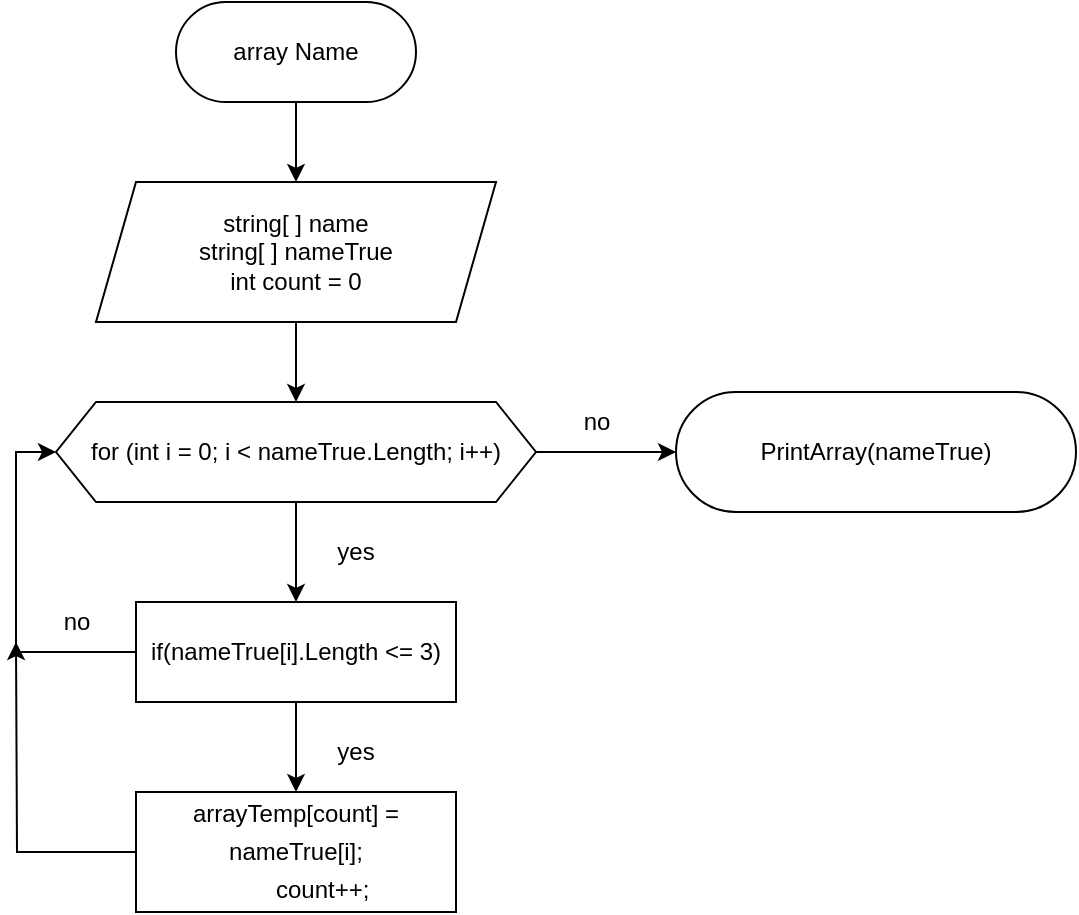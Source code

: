 <mxfile>
    <diagram id="zQVXSoWNfqgtRT83JAz7" name="Страница 1">
        <mxGraphModel dx="665" dy="223" grid="1" gridSize="10" guides="1" tooltips="1" connect="1" arrows="1" fold="1" page="1" pageScale="1" pageWidth="827" pageHeight="1169" math="0" shadow="0">
            <root>
                <mxCell id="0"/>
                <mxCell id="1" parent="0"/>
                <mxCell id="DewuqjFY-44jXUmkF7Ud-4" value="" style="edgeStyle=orthogonalEdgeStyle;rounded=0;orthogonalLoop=1;jettySize=auto;html=1;" parent="1" source="DewuqjFY-44jXUmkF7Ud-1" target="DewuqjFY-44jXUmkF7Ud-3" edge="1">
                    <mxGeometry relative="1" as="geometry"/>
                </mxCell>
                <mxCell id="DewuqjFY-44jXUmkF7Ud-1" value="array Name" style="rounded=1;whiteSpace=wrap;html=1;arcSize=50;" parent="1" vertex="1">
                    <mxGeometry x="240" y="130" width="120" height="50" as="geometry"/>
                </mxCell>
                <mxCell id="DewuqjFY-44jXUmkF7Ud-16" value="" style="edgeStyle=orthogonalEdgeStyle;rounded=0;orthogonalLoop=1;jettySize=auto;html=1;fontFamily=Helvetica;fontSize=12;fontColor=#000000;" parent="1" source="DewuqjFY-44jXUmkF7Ud-3" target="DewuqjFY-44jXUmkF7Ud-15" edge="1">
                    <mxGeometry relative="1" as="geometry"/>
                </mxCell>
                <mxCell id="DewuqjFY-44jXUmkF7Ud-3" value="&lt;span style=&quot;background-color: rgb(255, 255, 255);&quot;&gt;string[ ] name&lt;br&gt;&lt;/span&gt;&lt;span style=&quot;background-color: rgb(255, 255, 255);&quot;&gt;string[ ]&amp;nbsp;&lt;/span&gt;&lt;span style=&quot;background-color: rgb(255, 255, 255);&quot;&gt;nameTrue&lt;br&gt;int count = 0&lt;/span&gt;" style="shape=parallelogram;perimeter=parallelogramPerimeter;whiteSpace=wrap;html=1;fixedSize=1;rounded=1;arcSize=0;fontColor=#000000;" parent="1" vertex="1">
                    <mxGeometry x="200" y="220" width="200" height="70" as="geometry"/>
                </mxCell>
                <mxCell id="DewuqjFY-44jXUmkF7Ud-19" style="edgeStyle=orthogonalEdgeStyle;rounded=0;orthogonalLoop=1;jettySize=auto;html=1;exitX=0;exitY=0.5;exitDx=0;exitDy=0;entryX=0;entryY=0.5;entryDx=0;entryDy=0;fontFamily=Helvetica;fontSize=12;fontColor=#000000;" parent="1" source="DewuqjFY-44jXUmkF7Ud-5" target="DewuqjFY-44jXUmkF7Ud-15" edge="1">
                    <mxGeometry relative="1" as="geometry"/>
                </mxCell>
                <mxCell id="DewuqjFY-44jXUmkF7Ud-21" value="" style="edgeStyle=orthogonalEdgeStyle;rounded=0;orthogonalLoop=1;jettySize=auto;html=1;fontFamily=Helvetica;fontSize=12;fontColor=#000000;" parent="1" source="DewuqjFY-44jXUmkF7Ud-5" target="DewuqjFY-44jXUmkF7Ud-20" edge="1">
                    <mxGeometry relative="1" as="geometry"/>
                </mxCell>
                <mxCell id="DewuqjFY-44jXUmkF7Ud-5" value="&lt;div style=&quot;line-height: 19px;&quot;&gt;&lt;span style=&quot;background-color: rgb(255, 255, 255);&quot;&gt;&lt;font color=&quot;#000000&quot; style=&quot;font-size: 12px;&quot;&gt;if(nameTrue[i].Length &amp;lt;= 3)&lt;/font&gt;&lt;/span&gt;&lt;/div&gt;" style="whiteSpace=wrap;html=1;rounded=1;arcSize=0;" parent="1" vertex="1">
                    <mxGeometry x="220" y="430" width="160" height="50" as="geometry"/>
                </mxCell>
                <mxCell id="DewuqjFY-44jXUmkF7Ud-11" value="&lt;span style=&quot;background-color: rgb(255, 255, 255);&quot;&gt;&lt;font color=&quot;#000000&quot;&gt;PrintArray(nameTrue)&lt;/font&gt;&lt;/span&gt;" style="rounded=1;whiteSpace=wrap;html=1;arcSize=50;" parent="1" vertex="1">
                    <mxGeometry x="490" y="325" width="200" height="60" as="geometry"/>
                </mxCell>
                <mxCell id="DewuqjFY-44jXUmkF7Ud-17" value="" style="edgeStyle=orthogonalEdgeStyle;rounded=0;orthogonalLoop=1;jettySize=auto;html=1;fontFamily=Helvetica;fontSize=12;fontColor=#000000;" parent="1" source="DewuqjFY-44jXUmkF7Ud-15" target="DewuqjFY-44jXUmkF7Ud-5" edge="1">
                    <mxGeometry relative="1" as="geometry"/>
                </mxCell>
                <mxCell id="DewuqjFY-44jXUmkF7Ud-18" value="" style="edgeStyle=orthogonalEdgeStyle;rounded=0;orthogonalLoop=1;jettySize=auto;html=1;fontFamily=Helvetica;fontSize=12;fontColor=#000000;" parent="1" source="DewuqjFY-44jXUmkF7Ud-15" target="DewuqjFY-44jXUmkF7Ud-11" edge="1">
                    <mxGeometry relative="1" as="geometry"/>
                </mxCell>
                <mxCell id="DewuqjFY-44jXUmkF7Ud-15" value="&lt;div style=&quot;line-height: 19px;&quot;&gt;&lt;span style=&quot;background-color: rgb(255, 255, 255);&quot;&gt;&lt;font style=&quot;font-size: 12px;&quot;&gt;for (int i = 0; i &amp;lt;&amp;nbsp;&lt;/font&gt;&lt;/span&gt;nameTrue.Length; i++)&lt;/div&gt;" style="shape=hexagon;perimeter=hexagonPerimeter2;whiteSpace=wrap;html=1;fixedSize=1;labelBackgroundColor=#FFFFFF;fontFamily=Helvetica;fontSize=12;fontColor=#000000;fillColor=none;" parent="1" vertex="1">
                    <mxGeometry x="180" y="330" width="240" height="50" as="geometry"/>
                </mxCell>
                <mxCell id="DewuqjFY-44jXUmkF7Ud-24" style="edgeStyle=orthogonalEdgeStyle;rounded=0;orthogonalLoop=1;jettySize=auto;html=1;exitX=0;exitY=0.5;exitDx=0;exitDy=0;fontFamily=Helvetica;fontSize=12;fontColor=#000000;" parent="1" source="DewuqjFY-44jXUmkF7Ud-20" edge="1">
                    <mxGeometry relative="1" as="geometry">
                        <mxPoint x="160" y="450" as="targetPoint"/>
                    </mxGeometry>
                </mxCell>
                <mxCell id="DewuqjFY-44jXUmkF7Ud-20" value="&lt;div style=&quot;line-height: 19px;&quot;&gt;&lt;div style=&quot;&quot;&gt;&lt;span style=&quot;background-color: rgb(255, 255, 255);&quot;&gt;&lt;font color=&quot;#000000&quot; style=&quot;font-size: 12px;&quot;&gt;arrayTemp[count] = nameTrue[i];&lt;/font&gt;&lt;/span&gt;&lt;/div&gt;&lt;div style=&quot;&quot;&gt;&lt;span style=&quot;background-color: rgb(255, 255, 255);&quot;&gt;&lt;font color=&quot;#000000&quot; style=&quot;font-size: 12px;&quot;&gt;&amp;nbsp; &amp;nbsp; &amp;nbsp; &amp;nbsp; count++;&lt;/font&gt;&lt;/span&gt;&lt;/div&gt;&lt;/div&gt;" style="whiteSpace=wrap;html=1;rounded=1;arcSize=0;" parent="1" vertex="1">
                    <mxGeometry x="220" y="525" width="160" height="60" as="geometry"/>
                </mxCell>
                <mxCell id="DewuqjFY-44jXUmkF7Ud-22" value="yes" style="text;html=1;strokeColor=none;fillColor=none;align=center;verticalAlign=middle;whiteSpace=wrap;rounded=0;labelBackgroundColor=#FFFFFF;fontFamily=Helvetica;fontSize=12;fontColor=#000000;" parent="1" vertex="1">
                    <mxGeometry x="300" y="490" width="60" height="30" as="geometry"/>
                </mxCell>
                <mxCell id="DewuqjFY-44jXUmkF7Ud-23" value="no" style="text;html=1;align=center;verticalAlign=middle;resizable=0;points=[];autosize=1;strokeColor=none;fillColor=none;fontSize=12;fontFamily=Helvetica;fontColor=#000000;" parent="1" vertex="1">
                    <mxGeometry x="170" y="425" width="40" height="30" as="geometry"/>
                </mxCell>
                <mxCell id="DewuqjFY-44jXUmkF7Ud-25" value="no" style="text;html=1;align=center;verticalAlign=middle;resizable=0;points=[];autosize=1;strokeColor=none;fillColor=none;fontSize=12;fontFamily=Helvetica;fontColor=#000000;" parent="1" vertex="1">
                    <mxGeometry x="430" y="325" width="40" height="30" as="geometry"/>
                </mxCell>
                <mxCell id="DewuqjFY-44jXUmkF7Ud-26" value="yes" style="text;html=1;strokeColor=none;fillColor=none;align=center;verticalAlign=middle;whiteSpace=wrap;rounded=0;labelBackgroundColor=#FFFFFF;fontFamily=Helvetica;fontSize=12;fontColor=#000000;" parent="1" vertex="1">
                    <mxGeometry x="300" y="390" width="60" height="30" as="geometry"/>
                </mxCell>
            </root>
        </mxGraphModel>
    </diagram>
</mxfile>